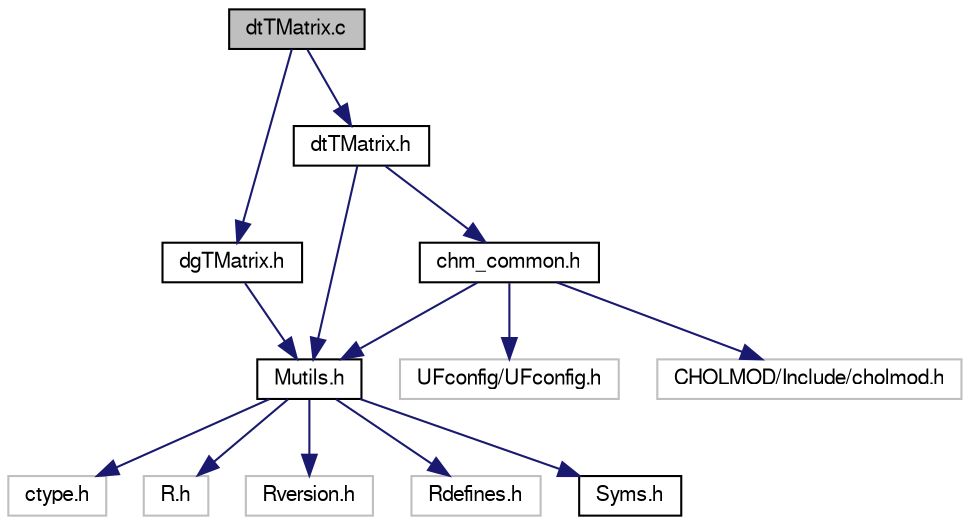 digraph G
{
  edge [fontname="FreeSans",fontsize=10,labelfontname="FreeSans",labelfontsize=10];
  node [fontname="FreeSans",fontsize=10,shape=record];
  Node1 [label="dtTMatrix.c",height=0.2,width=0.4,color="black", fillcolor="grey75", style="filled" fontcolor="black"];
  Node1 -> Node2 [color="midnightblue",fontsize=10,style="solid",fontname="FreeSans"];
  Node2 [label="dtTMatrix.h",height=0.2,width=0.4,color="black", fillcolor="white", style="filled",URL="$dtTMatrix_8h.html"];
  Node2 -> Node3 [color="midnightblue",fontsize=10,style="solid",fontname="FreeSans"];
  Node3 [label="Mutils.h",height=0.2,width=0.4,color="black", fillcolor="white", style="filled",URL="$Mutils_8h.html"];
  Node3 -> Node4 [color="midnightblue",fontsize=10,style="solid",fontname="FreeSans"];
  Node4 [label="ctype.h",height=0.2,width=0.4,color="grey75", fillcolor="white", style="filled"];
  Node3 -> Node5 [color="midnightblue",fontsize=10,style="solid",fontname="FreeSans"];
  Node5 [label="R.h",height=0.2,width=0.4,color="grey75", fillcolor="white", style="filled"];
  Node3 -> Node6 [color="midnightblue",fontsize=10,style="solid",fontname="FreeSans"];
  Node6 [label="Rversion.h",height=0.2,width=0.4,color="grey75", fillcolor="white", style="filled"];
  Node3 -> Node7 [color="midnightblue",fontsize=10,style="solid",fontname="FreeSans"];
  Node7 [label="Rdefines.h",height=0.2,width=0.4,color="grey75", fillcolor="white", style="filled"];
  Node3 -> Node8 [color="midnightblue",fontsize=10,style="solid",fontname="FreeSans"];
  Node8 [label="Syms.h",height=0.2,width=0.4,color="black", fillcolor="white", style="filled",URL="$Syms_8h.html"];
  Node2 -> Node9 [color="midnightblue",fontsize=10,style="solid",fontname="FreeSans"];
  Node9 [label="chm_common.h",height=0.2,width=0.4,color="black", fillcolor="white", style="filled",URL="$chm__common_8h.html"];
  Node9 -> Node10 [color="midnightblue",fontsize=10,style="solid",fontname="FreeSans"];
  Node10 [label="UFconfig/UFconfig.h",height=0.2,width=0.4,color="grey75", fillcolor="white", style="filled"];
  Node9 -> Node11 [color="midnightblue",fontsize=10,style="solid",fontname="FreeSans"];
  Node11 [label="CHOLMOD/Include/cholmod.h",height=0.2,width=0.4,color="grey75", fillcolor="white", style="filled"];
  Node9 -> Node3 [color="midnightblue",fontsize=10,style="solid",fontname="FreeSans"];
  Node1 -> Node12 [color="midnightblue",fontsize=10,style="solid",fontname="FreeSans"];
  Node12 [label="dgTMatrix.h",height=0.2,width=0.4,color="black", fillcolor="white", style="filled",URL="$dgTMatrix_8h.html"];
  Node12 -> Node3 [color="midnightblue",fontsize=10,style="solid",fontname="FreeSans"];
}
